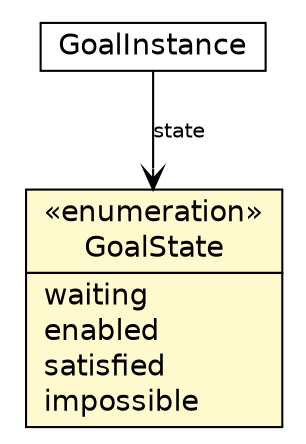#!/usr/local/bin/dot
#
# Class diagram 
# Generated by UMLGraph version R5_6_6-1-g9240c4 (http://www.umlgraph.org/)
#

digraph G {
	edge [fontname="Helvetica",fontsize=10,labelfontname="Helvetica",labelfontsize=10];
	node [fontname="Helvetica",fontsize=10,shape=plaintext];
	nodesep=0.25;
	ranksep=0.5;
	// moise.oe.GoalInstance
	c4722 [label=<<table title="moise.oe.GoalInstance" border="0" cellborder="1" cellspacing="0" cellpadding="2" port="p" href="./GoalInstance.html">
		<tr><td><table border="0" cellspacing="0" cellpadding="1">
<tr><td align="center" balign="center"> GoalInstance </td></tr>
		</table></td></tr>
		</table>>, URL="./GoalInstance.html", fontname="Helvetica", fontcolor="black", fontsize=14.0];
	// moise.oe.GoalInstance.GoalState
	c4723 [label=<<table title="moise.oe.GoalInstance.GoalState" border="0" cellborder="1" cellspacing="0" cellpadding="2" port="p" bgcolor="lemonChiffon" href="./GoalInstance.GoalState.html">
		<tr><td><table border="0" cellspacing="0" cellpadding="1">
<tr><td align="center" balign="center"> &#171;enumeration&#187; </td></tr>
<tr><td align="center" balign="center"> GoalState </td></tr>
		</table></td></tr>
		<tr><td><table border="0" cellspacing="0" cellpadding="1">
<tr><td align="left" balign="left"> waiting </td></tr>
<tr><td align="left" balign="left"> enabled </td></tr>
<tr><td align="left" balign="left"> satisfied </td></tr>
<tr><td align="left" balign="left"> impossible </td></tr>
		</table></td></tr>
		</table>>, URL="./GoalInstance.GoalState.html", fontname="Helvetica", fontcolor="black", fontsize=14.0];
	// moise.oe.GoalInstance NAVASSOC moise.oe.GoalInstance.GoalState
	c4722:p -> c4723:p [taillabel="", label="state", headlabel="", fontname="Helvetica", fontcolor="black", fontsize=10.0, color="black", arrowhead=open];
}

